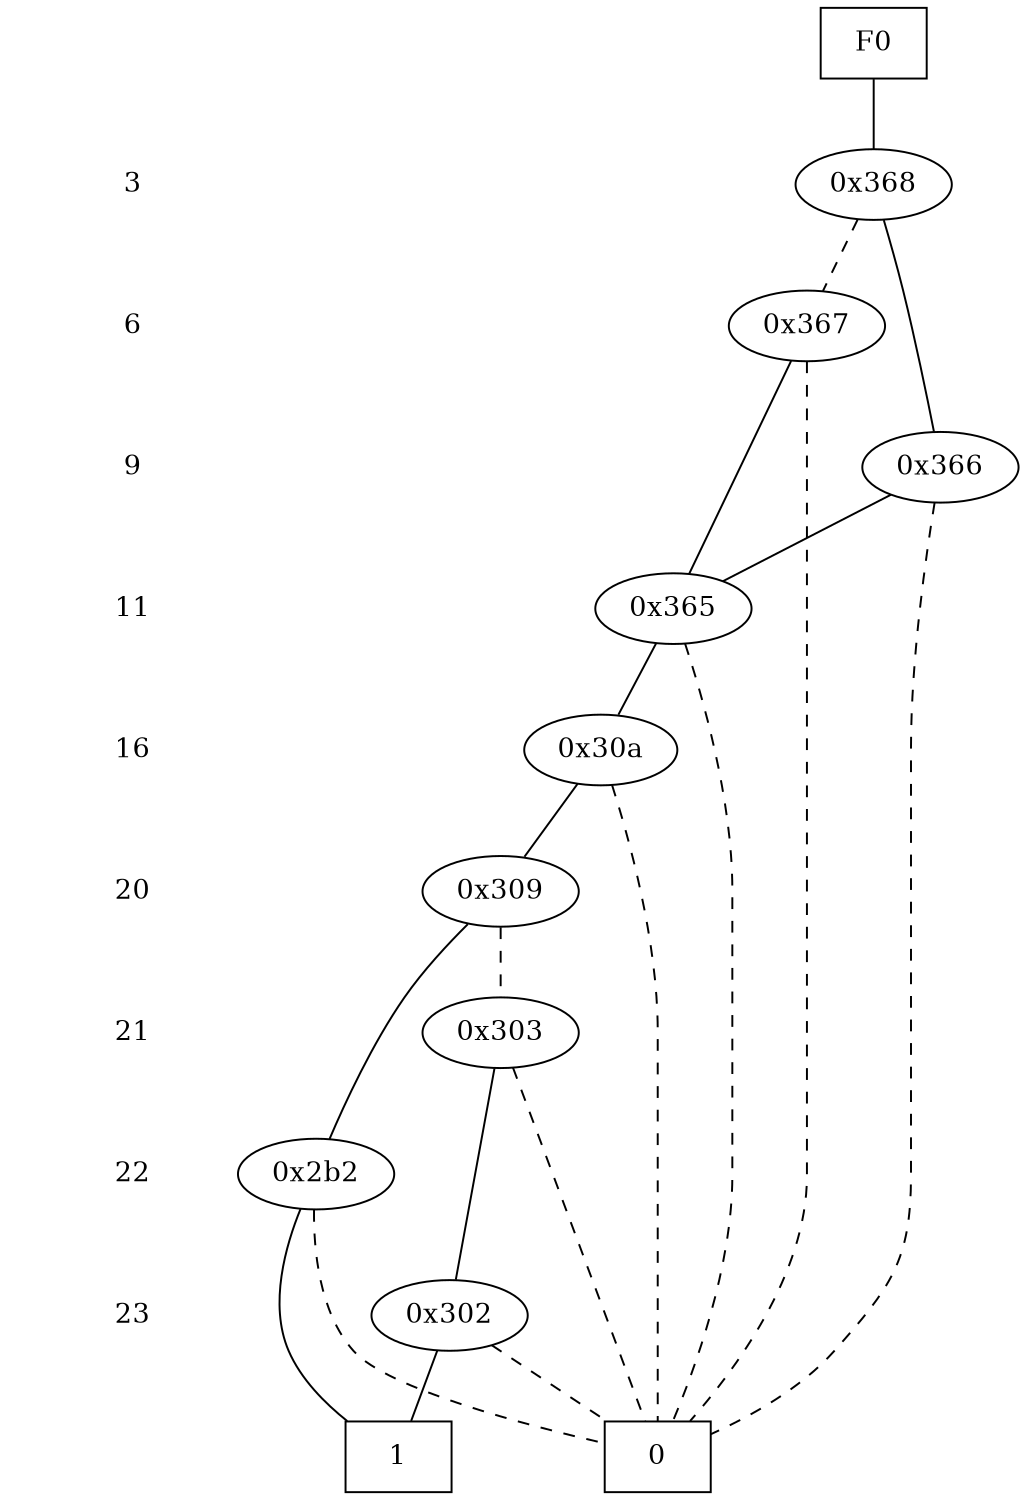 digraph "ZDD" {
size = "7.5,10"
center = true;
edge [dir = none];
{ node [shape = plaintext];
  edge [style = invis];
  "CONST NODES" [style = invis];
" 3 " -> " 6 " -> " 9 " -> " 11 " -> " 16 " -> " 20 " -> " 21 " -> " 22 " -> " 23 " -> "CONST NODES"; 
}
{ rank = same; node [shape = box]; edge [style = invis];
"F0"; }
{ rank = same; " 3 ";
"0x368";
}
{ rank = same; " 6 ";
"0x367";
}
{ rank = same; " 9 ";
"0x366";
}
{ rank = same; " 11 ";
"0x365";
}
{ rank = same; " 16 ";
"0x30a";
}
{ rank = same; " 20 ";
"0x309";
}
{ rank = same; " 21 ";
"0x303";
}
{ rank = same; " 22 ";
"0x2b2";
}
{ rank = same; " 23 ";
"0x302";
}
{ rank = same; "CONST NODES";
{ node [shape = box]; "0x288";
"0x287";
}
}
"F0" -> "0x368" [style = solid];
"0x368" -> "0x366";
"0x368" -> "0x367" [style = dashed];
"0x367" -> "0x365";
"0x367" -> "0x288" [style = dashed];
"0x366" -> "0x365";
"0x366" -> "0x288" [style = dashed];
"0x365" -> "0x30a";
"0x365" -> "0x288" [style = dashed];
"0x30a" -> "0x309";
"0x30a" -> "0x288" [style = dashed];
"0x309" -> "0x2b2";
"0x309" -> "0x303" [style = dashed];
"0x303" -> "0x302";
"0x303" -> "0x288" [style = dashed];
"0x2b2" -> "0x287";
"0x2b2" -> "0x288" [style = dashed];
"0x302" -> "0x287";
"0x302" -> "0x288" [style = dashed];
"0x288" [label = "0"];
"0x287" [label = "1"];
}
